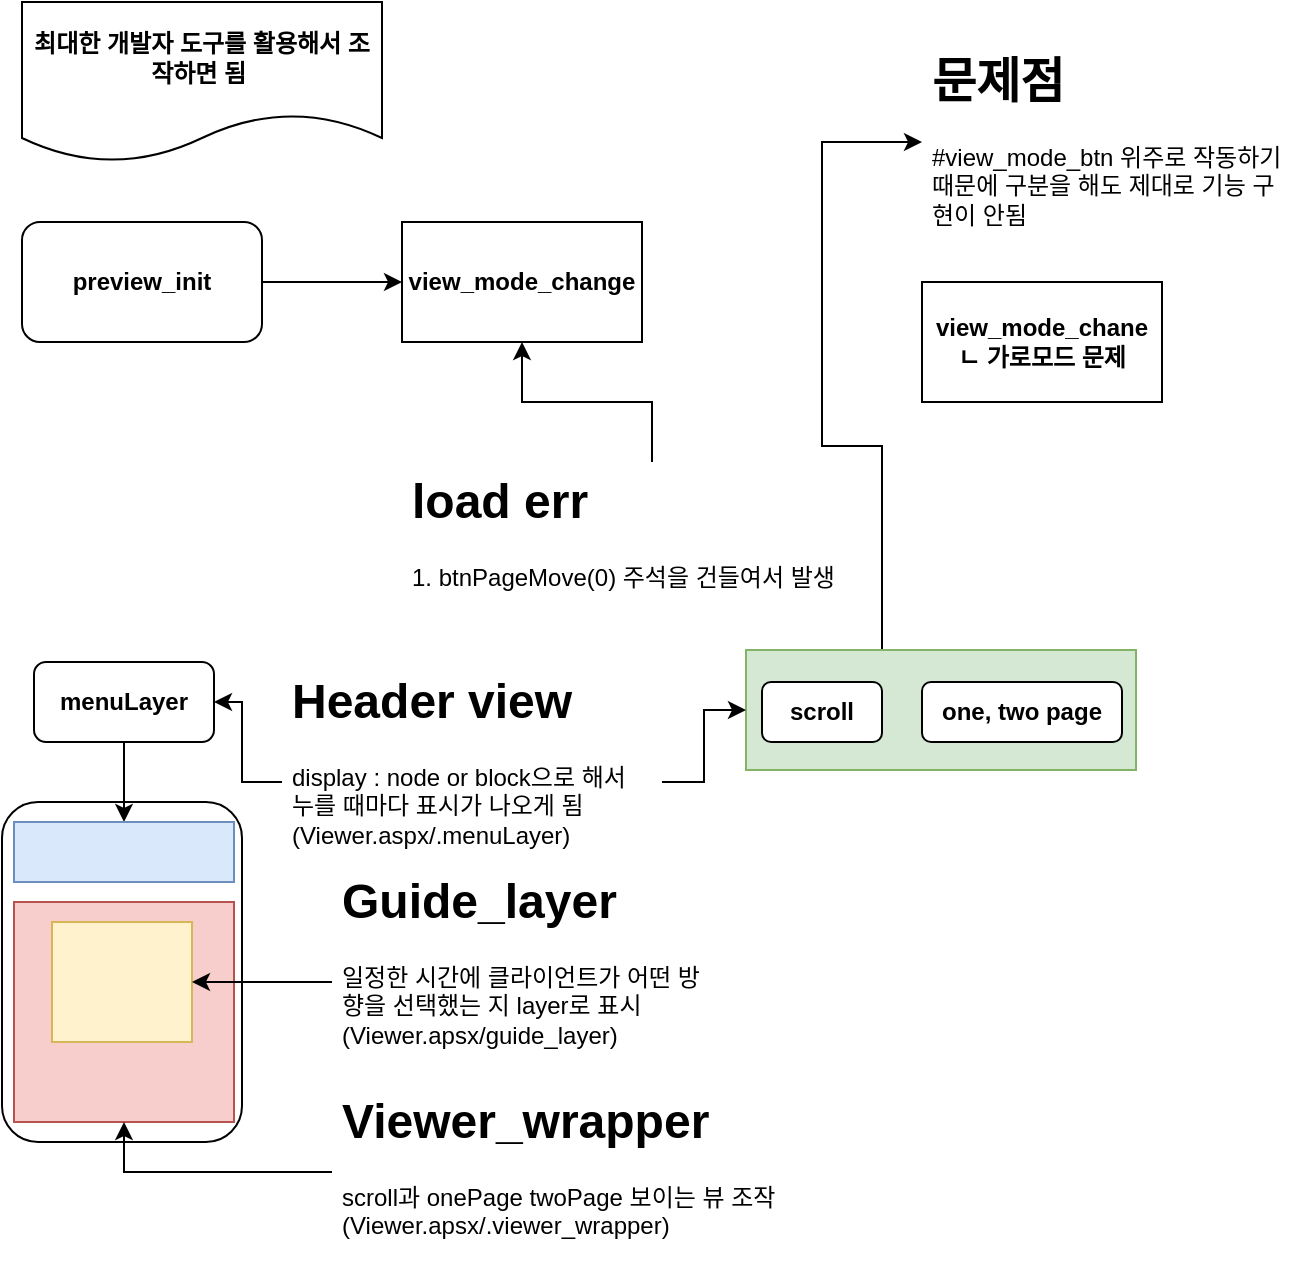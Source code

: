 <mxfile version="14.7.6" type="github">
  <diagram id="AyV75isDo_8azT4k6Xjb" name="Page-1">
    <mxGraphModel dx="1038" dy="547" grid="1" gridSize="10" guides="1" tooltips="1" connect="1" arrows="1" fold="1" page="1" pageScale="1" pageWidth="827" pageHeight="1169" math="0" shadow="0">
      <root>
        <mxCell id="0" />
        <mxCell id="1" parent="0" />
        <mxCell id="EiQ2DiT3cJEXJJtgzBad-25" style="edgeStyle=orthogonalEdgeStyle;rounded=0;orthogonalLoop=1;jettySize=auto;html=1;entryX=0;entryY=0.5;entryDx=0;entryDy=0;" edge="1" parent="1" source="EiQ2DiT3cJEXJJtgzBad-21" target="EiQ2DiT3cJEXJJtgzBad-24">
          <mxGeometry relative="1" as="geometry">
            <Array as="points">
              <mxPoint x="450" y="232" />
              <mxPoint x="420" y="232" />
              <mxPoint x="420" y="80" />
            </Array>
          </mxGeometry>
        </mxCell>
        <mxCell id="EiQ2DiT3cJEXJJtgzBad-21" value="" style="rounded=0;whiteSpace=wrap;html=1;fillColor=#d5e8d4;strokeColor=#82b366;" vertex="1" parent="1">
          <mxGeometry x="382" y="334" width="195" height="60" as="geometry" />
        </mxCell>
        <mxCell id="EiQ2DiT3cJEXJJtgzBad-8" value="" style="rounded=1;whiteSpace=wrap;html=1;" vertex="1" parent="1">
          <mxGeometry x="10" y="410" width="120" height="170" as="geometry" />
        </mxCell>
        <mxCell id="EiQ2DiT3cJEXJJtgzBad-16" value="" style="whiteSpace=wrap;html=1;aspect=fixed;fillColor=#f8cecc;strokeColor=#b85450;" vertex="1" parent="1">
          <mxGeometry x="16" y="460" width="110" height="110" as="geometry" />
        </mxCell>
        <mxCell id="EiQ2DiT3cJEXJJtgzBad-12" value="" style="rounded=0;whiteSpace=wrap;html=1;fillColor=#fff2cc;strokeColor=#d6b656;" vertex="1" parent="1">
          <mxGeometry x="35" y="470" width="70" height="60" as="geometry" />
        </mxCell>
        <mxCell id="EiQ2DiT3cJEXJJtgzBad-3" style="edgeStyle=orthogonalEdgeStyle;rounded=0;orthogonalLoop=1;jettySize=auto;html=1;entryX=0;entryY=0.5;entryDx=0;entryDy=0;" edge="1" parent="1" source="EiQ2DiT3cJEXJJtgzBad-1" target="EiQ2DiT3cJEXJJtgzBad-2">
          <mxGeometry relative="1" as="geometry" />
        </mxCell>
        <mxCell id="EiQ2DiT3cJEXJJtgzBad-1" value="&lt;b&gt;preview_init&lt;/b&gt;" style="rounded=1;whiteSpace=wrap;html=1;" vertex="1" parent="1">
          <mxGeometry x="20" y="120" width="120" height="60" as="geometry" />
        </mxCell>
        <mxCell id="EiQ2DiT3cJEXJJtgzBad-2" value="&lt;b&gt;view_mode_change&lt;/b&gt;" style="rounded=0;whiteSpace=wrap;html=1;" vertex="1" parent="1">
          <mxGeometry x="210" y="120" width="120" height="60" as="geometry" />
        </mxCell>
        <mxCell id="EiQ2DiT3cJEXJJtgzBad-5" style="edgeStyle=orthogonalEdgeStyle;rounded=0;orthogonalLoop=1;jettySize=auto;html=1;entryX=0.5;entryY=1;entryDx=0;entryDy=0;" edge="1" parent="1" source="EiQ2DiT3cJEXJJtgzBad-4" target="EiQ2DiT3cJEXJJtgzBad-2">
          <mxGeometry relative="1" as="geometry" />
        </mxCell>
        <mxCell id="EiQ2DiT3cJEXJJtgzBad-4" value="&lt;h1&gt;load err&lt;/h1&gt;&lt;p&gt;1. btnPageMove(0) 주석을 건들여서 발생&amp;nbsp;&lt;/p&gt;" style="text;html=1;strokeColor=none;fillColor=none;spacing=5;spacingTop=-20;whiteSpace=wrap;overflow=hidden;rounded=0;" vertex="1" parent="1">
          <mxGeometry x="210" y="240" width="250" height="80" as="geometry" />
        </mxCell>
        <mxCell id="EiQ2DiT3cJEXJJtgzBad-6" value="&lt;b&gt;최대한 개발자 도구를 활용해서 조작하면 됨&amp;nbsp;&lt;/b&gt;" style="shape=document;whiteSpace=wrap;html=1;boundedLbl=1;" vertex="1" parent="1">
          <mxGeometry x="20" y="10" width="180" height="80" as="geometry" />
        </mxCell>
        <mxCell id="EiQ2DiT3cJEXJJtgzBad-10" style="edgeStyle=orthogonalEdgeStyle;rounded=0;orthogonalLoop=1;jettySize=auto;html=1;" edge="1" parent="1" source="EiQ2DiT3cJEXJJtgzBad-7" target="EiQ2DiT3cJEXJJtgzBad-9">
          <mxGeometry relative="1" as="geometry" />
        </mxCell>
        <mxCell id="EiQ2DiT3cJEXJJtgzBad-7" value="&lt;b&gt;menuLayer&lt;/b&gt;" style="rounded=1;whiteSpace=wrap;html=1;" vertex="1" parent="1">
          <mxGeometry x="26" y="340" width="90" height="40" as="geometry" />
        </mxCell>
        <mxCell id="EiQ2DiT3cJEXJJtgzBad-9" value="" style="rounded=0;whiteSpace=wrap;html=1;fillColor=#dae8fc;strokeColor=#6c8ebf;" vertex="1" parent="1">
          <mxGeometry x="16" y="420" width="110" height="30" as="geometry" />
        </mxCell>
        <mxCell id="EiQ2DiT3cJEXJJtgzBad-15" style="edgeStyle=orthogonalEdgeStyle;rounded=0;orthogonalLoop=1;jettySize=auto;html=1;entryX=1;entryY=0.5;entryDx=0;entryDy=0;" edge="1" parent="1" source="EiQ2DiT3cJEXJJtgzBad-11" target="EiQ2DiT3cJEXJJtgzBad-7">
          <mxGeometry relative="1" as="geometry" />
        </mxCell>
        <mxCell id="EiQ2DiT3cJEXJJtgzBad-23" style="edgeStyle=orthogonalEdgeStyle;rounded=0;orthogonalLoop=1;jettySize=auto;html=1;entryX=0;entryY=0.5;entryDx=0;entryDy=0;" edge="1" parent="1" source="EiQ2DiT3cJEXJJtgzBad-11" target="EiQ2DiT3cJEXJJtgzBad-21">
          <mxGeometry relative="1" as="geometry" />
        </mxCell>
        <mxCell id="EiQ2DiT3cJEXJJtgzBad-11" value="&lt;h1&gt;Header view&lt;/h1&gt;&lt;div&gt;display : node or block으로 해서&amp;nbsp;&lt;/div&gt;&lt;div&gt;누를 때마다 표시가 나오게 됨&amp;nbsp;&lt;/div&gt;&lt;div&gt;(Viewer.aspx/.menuLayer)&lt;/div&gt;" style="text;html=1;strokeColor=none;fillColor=none;spacing=5;spacingTop=-20;whiteSpace=wrap;overflow=hidden;rounded=0;" vertex="1" parent="1">
          <mxGeometry x="150" y="340" width="190" height="120" as="geometry" />
        </mxCell>
        <mxCell id="EiQ2DiT3cJEXJJtgzBad-14" style="edgeStyle=orthogonalEdgeStyle;rounded=0;orthogonalLoop=1;jettySize=auto;html=1;entryX=1;entryY=0.5;entryDx=0;entryDy=0;" edge="1" parent="1" source="EiQ2DiT3cJEXJJtgzBad-13" target="EiQ2DiT3cJEXJJtgzBad-12">
          <mxGeometry relative="1" as="geometry" />
        </mxCell>
        <mxCell id="EiQ2DiT3cJEXJJtgzBad-13" value="&lt;h1&gt;Guide_layer&lt;/h1&gt;&lt;div&gt;&lt;span&gt;일정한 시간에 클라이언트가 어떤 방향을 선택했는 지 layer로 표시&lt;/span&gt;&lt;/div&gt;&lt;div&gt;&lt;span&gt;(Viewer.apsx/guide_layer)&amp;nbsp;&amp;nbsp;&lt;/span&gt;&lt;br&gt;&lt;/div&gt;" style="text;html=1;strokeColor=none;fillColor=none;spacing=5;spacingTop=-20;whiteSpace=wrap;overflow=hidden;rounded=0;" vertex="1" parent="1">
          <mxGeometry x="175" y="440" width="190" height="120" as="geometry" />
        </mxCell>
        <mxCell id="EiQ2DiT3cJEXJJtgzBad-18" style="edgeStyle=orthogonalEdgeStyle;rounded=0;orthogonalLoop=1;jettySize=auto;html=1;entryX=0.5;entryY=1;entryDx=0;entryDy=0;" edge="1" parent="1" source="EiQ2DiT3cJEXJJtgzBad-17" target="EiQ2DiT3cJEXJJtgzBad-16">
          <mxGeometry relative="1" as="geometry" />
        </mxCell>
        <mxCell id="EiQ2DiT3cJEXJJtgzBad-17" value="&lt;h1&gt;Viewer_wrapper&lt;/h1&gt;&lt;div&gt;&lt;span&gt;scroll과 onePage twoPage 보이는 뷰 조작&amp;nbsp;&lt;/span&gt;&lt;br&gt;&lt;/div&gt;&lt;div&gt;&lt;span&gt;(Viewer.apsx/.viewer_wrapper)&lt;/span&gt;&lt;/div&gt;" style="text;html=1;strokeColor=none;fillColor=none;spacing=5;spacingTop=-20;whiteSpace=wrap;overflow=hidden;rounded=0;" vertex="1" parent="1">
          <mxGeometry x="175" y="550" width="245" height="90" as="geometry" />
        </mxCell>
        <mxCell id="EiQ2DiT3cJEXJJtgzBad-19" value="&lt;b&gt;scroll&lt;/b&gt;" style="rounded=1;whiteSpace=wrap;html=1;" vertex="1" parent="1">
          <mxGeometry x="390" y="350" width="60" height="30" as="geometry" />
        </mxCell>
        <mxCell id="EiQ2DiT3cJEXJJtgzBad-20" value="&lt;b&gt;one, two page&lt;/b&gt;" style="rounded=1;whiteSpace=wrap;html=1;" vertex="1" parent="1">
          <mxGeometry x="470" y="350" width="100" height="30" as="geometry" />
        </mxCell>
        <mxCell id="EiQ2DiT3cJEXJJtgzBad-24" value="&lt;h1&gt;문제점&lt;/h1&gt;&lt;p&gt;#view_mode_btn 위주로 작동하기 때문에 구분을 해도 제대로 기능 구현이 안됨&amp;nbsp;&lt;/p&gt;" style="text;html=1;strokeColor=none;fillColor=none;spacing=5;spacingTop=-20;whiteSpace=wrap;overflow=hidden;rounded=0;" vertex="1" parent="1">
          <mxGeometry x="470" y="30" width="190" height="100" as="geometry" />
        </mxCell>
        <mxCell id="EiQ2DiT3cJEXJJtgzBad-26" value="&lt;b&gt;view_mode_chane&lt;br&gt;ㄴ 가로모드 문제&lt;/b&gt;" style="rounded=0;whiteSpace=wrap;html=1;" vertex="1" parent="1">
          <mxGeometry x="470" y="150" width="120" height="60" as="geometry" />
        </mxCell>
      </root>
    </mxGraphModel>
  </diagram>
</mxfile>
